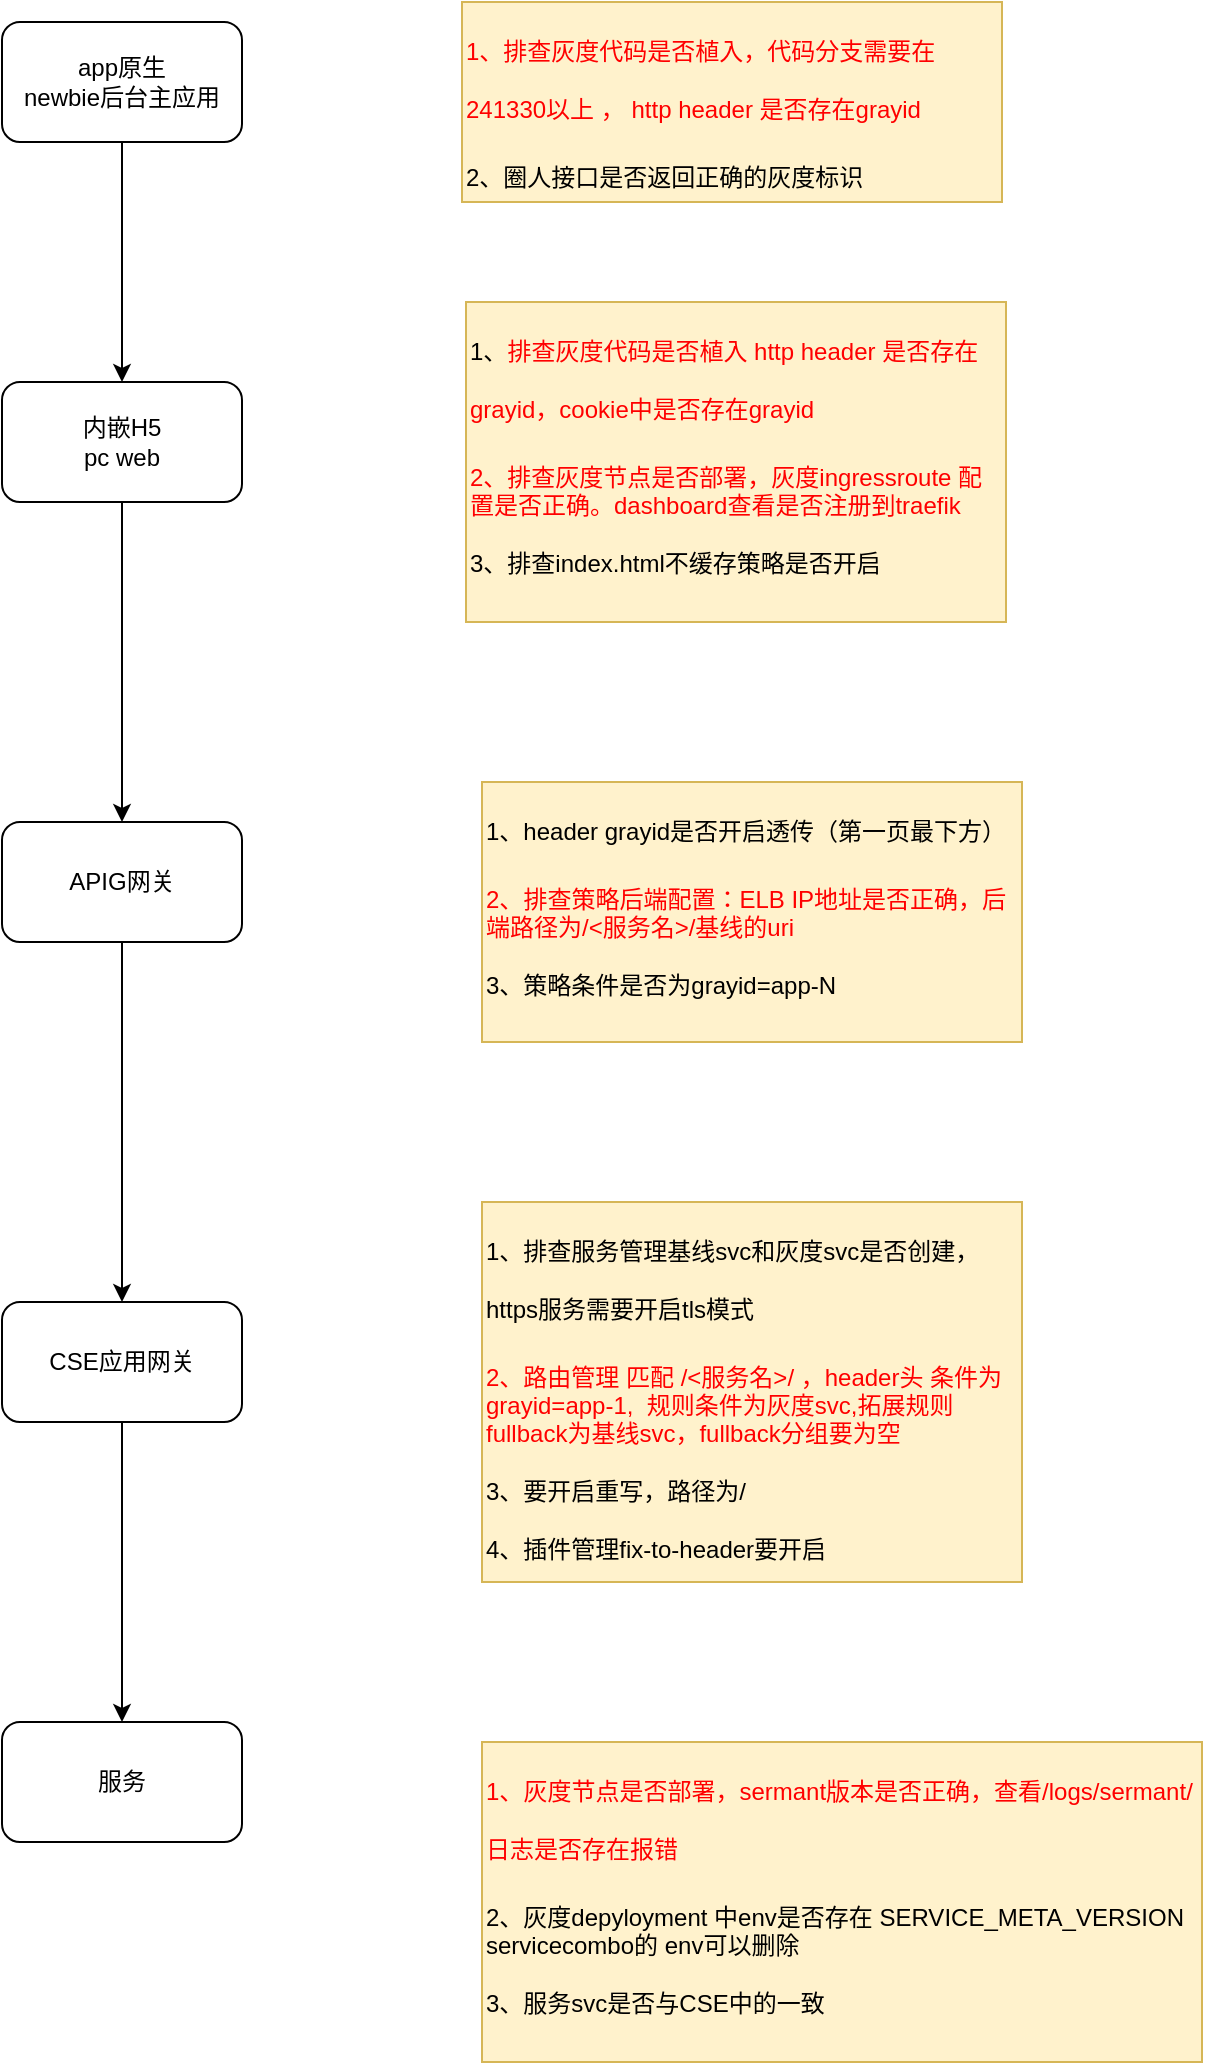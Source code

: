 <mxfile version="25.0.1">
  <diagram name="Page-1" id="F86OygyVWi8BkhpHxUEH">
    <mxGraphModel dx="1434" dy="761" grid="1" gridSize="10" guides="1" tooltips="1" connect="1" arrows="1" fold="1" page="1" pageScale="1" pageWidth="850" pageHeight="1100" math="0" shadow="0">
      <root>
        <mxCell id="0" />
        <mxCell id="1" parent="0" />
        <mxCell id="IR3WwhwO9sCtkYni7cwP-3" value="" style="edgeStyle=orthogonalEdgeStyle;rounded=0;orthogonalLoop=1;jettySize=auto;html=1;" edge="1" parent="1" source="IR3WwhwO9sCtkYni7cwP-1" target="IR3WwhwO9sCtkYni7cwP-2">
          <mxGeometry relative="1" as="geometry" />
        </mxCell>
        <mxCell id="IR3WwhwO9sCtkYni7cwP-1" value="app原生&lt;div&gt;newbie后台主应用&lt;/div&gt;" style="rounded=1;whiteSpace=wrap;html=1;" vertex="1" parent="1">
          <mxGeometry x="230" y="70" width="120" height="60" as="geometry" />
        </mxCell>
        <mxCell id="IR3WwhwO9sCtkYni7cwP-5" value="" style="edgeStyle=orthogonalEdgeStyle;rounded=0;orthogonalLoop=1;jettySize=auto;html=1;" edge="1" parent="1" source="IR3WwhwO9sCtkYni7cwP-2" target="IR3WwhwO9sCtkYni7cwP-4">
          <mxGeometry relative="1" as="geometry" />
        </mxCell>
        <mxCell id="IR3WwhwO9sCtkYni7cwP-2" value="内嵌H5&lt;div&gt;pc web&lt;/div&gt;" style="rounded=1;whiteSpace=wrap;html=1;" vertex="1" parent="1">
          <mxGeometry x="230" y="250" width="120" height="60" as="geometry" />
        </mxCell>
        <mxCell id="IR3WwhwO9sCtkYni7cwP-21" value="" style="edgeStyle=orthogonalEdgeStyle;rounded=0;orthogonalLoop=1;jettySize=auto;html=1;" edge="1" parent="1" source="IR3WwhwO9sCtkYni7cwP-4" target="IR3WwhwO9sCtkYni7cwP-20">
          <mxGeometry relative="1" as="geometry" />
        </mxCell>
        <mxCell id="IR3WwhwO9sCtkYni7cwP-4" value="APIG网关" style="rounded=1;whiteSpace=wrap;html=1;" vertex="1" parent="1">
          <mxGeometry x="230" y="470" width="120" height="60" as="geometry" />
        </mxCell>
        <mxCell id="IR3WwhwO9sCtkYni7cwP-16" value="&lt;h1 style=&quot;margin-top: 0px;&quot;&gt;&lt;font color=&quot;#ff0000&quot;&gt;&lt;span style=&quot;background-color: initial; font-size: 12px; font-weight: normal;&quot;&gt;1、排查灰度代码是否植入，代码分支需要在&lt;/span&gt;&lt;span style=&quot;background-color: initial; font-size: 12px; font-weight: 400;&quot;&gt;241330以上 ，&lt;/span&gt;&lt;span style=&quot;background-color: initial; font-size: 12px; font-weight: normal;&quot;&gt;&amp;nbsp;http header 是否存在grayid&lt;/span&gt;&lt;/font&gt;&lt;/h1&gt;&lt;div&gt;&lt;span style=&quot;background-color: initial; font-size: 12px; font-weight: normal;&quot;&gt;2、圈人接口是否返回正确的灰度标识&lt;/span&gt;&lt;/div&gt;" style="text;html=1;whiteSpace=wrap;overflow=hidden;rounded=0;fillColor=#fff2cc;strokeColor=#d6b656;" vertex="1" parent="1">
          <mxGeometry x="460" y="60" width="270" height="100" as="geometry" />
        </mxCell>
        <mxCell id="IR3WwhwO9sCtkYni7cwP-17" value="&lt;h1 style=&quot;margin-top: 0px;&quot;&gt;&lt;span style=&quot;background-color: initial; font-size: 12px; font-weight: normal;&quot;&gt;1、&lt;font color=&quot;#ff0000&quot;&gt;排查灰度代码是否植入 http header 是否存在grayid，cookie中是否存在grayid&lt;/font&gt;&lt;/span&gt;&lt;/h1&gt;&lt;div&gt;&lt;span style=&quot;background-color: initial; font-size: 12px; font-weight: normal;&quot;&gt;&lt;font color=&quot;#ff0000&quot;&gt;2、排查灰度节点是否部署，灰度ingressroute 配置是否正确。dashboard查看是否注册到traefik&lt;/font&gt;&lt;/span&gt;&lt;/div&gt;&lt;div&gt;&lt;span style=&quot;background-color: initial; font-size: 12px; font-weight: normal;&quot;&gt;&lt;br&gt;&lt;/span&gt;&lt;/div&gt;&lt;div&gt;3、排查index.html不缓存策略是否开启&lt;/div&gt;" style="text;html=1;whiteSpace=wrap;overflow=hidden;rounded=0;fillColor=#fff2cc;strokeColor=#d6b656;" vertex="1" parent="1">
          <mxGeometry x="462" y="210" width="270" height="160" as="geometry" />
        </mxCell>
        <mxCell id="IR3WwhwO9sCtkYni7cwP-27" value="" style="edgeStyle=orthogonalEdgeStyle;rounded=0;orthogonalLoop=1;jettySize=auto;html=1;" edge="1" parent="1" source="IR3WwhwO9sCtkYni7cwP-20" target="IR3WwhwO9sCtkYni7cwP-26">
          <mxGeometry relative="1" as="geometry" />
        </mxCell>
        <mxCell id="IR3WwhwO9sCtkYni7cwP-20" value="CSE应用网关" style="rounded=1;whiteSpace=wrap;html=1;" vertex="1" parent="1">
          <mxGeometry x="230" y="710" width="120" height="60" as="geometry" />
        </mxCell>
        <mxCell id="IR3WwhwO9sCtkYni7cwP-22" value="&lt;h1 style=&quot;margin-top: 0px;&quot;&gt;&lt;span style=&quot;font-size: 12px; font-weight: 400;&quot;&gt;1、header grayid是否开启透传（第一页最下方）&lt;/span&gt;&lt;/h1&gt;&lt;div&gt;&lt;font color=&quot;#ff0000&quot;&gt;&lt;span style=&quot;font-size: 12px; font-weight: 400;&quot;&gt;2、&lt;/span&gt;&lt;span style=&quot;background-color: initial;&quot;&gt;排查策略后端配置：ELB IP地址是否正确，后端路径为/&amp;lt;服务名&amp;gt;/基线的uri&amp;nbsp;&lt;/span&gt;&lt;/font&gt;&lt;/div&gt;&lt;div&gt;&lt;span style=&quot;background-color: initial;&quot;&gt;&lt;br&gt;&lt;/span&gt;&lt;/div&gt;&lt;div&gt;&lt;span style=&quot;background-color: initial;&quot;&gt;3、策略条件是否为grayid=app-N&lt;/span&gt;&lt;/div&gt;" style="text;html=1;whiteSpace=wrap;overflow=hidden;rounded=0;fillColor=#fff2cc;strokeColor=#d6b656;" vertex="1" parent="1">
          <mxGeometry x="470" y="450" width="270" height="130" as="geometry" />
        </mxCell>
        <mxCell id="IR3WwhwO9sCtkYni7cwP-24" value="&lt;h1 style=&quot;margin-top: 0px;&quot;&gt;&lt;span style=&quot;font-size: 12px; font-weight: 400;&quot;&gt;1、排查服务管理基线svc和灰度svc是否创建，https服务需要开启tls模式&lt;/span&gt;&lt;/h1&gt;&lt;div&gt;&lt;span style=&quot;font-size: 12px; font-weight: 400;&quot;&gt;&lt;font color=&quot;#ff0000&quot;&gt;2、路由管理 匹配 /&amp;lt;服务名&amp;gt;/ ，header头 条件为 grayid=app-1,&amp;nbsp; 规则条件为灰度svc,拓展规则fullback为基线svc，fullback分组要为空&lt;/font&gt;&lt;/span&gt;&lt;/div&gt;&lt;div&gt;&lt;span style=&quot;font-size: 12px; font-weight: 400;&quot;&gt;&amp;nbsp;&lt;/span&gt;&lt;/div&gt;&lt;div&gt;&lt;span style=&quot;font-size: 12px; font-weight: 400;&quot;&gt;3、要开启重写，路径为/&lt;/span&gt;&lt;/div&gt;&lt;div&gt;&lt;span style=&quot;font-size: 12px; font-weight: 400;&quot;&gt;&lt;br&gt;&lt;/span&gt;&lt;/div&gt;&lt;div&gt;&lt;span style=&quot;font-size: 12px; font-weight: 400;&quot;&gt;4、插件管理fix-to-header要开启&lt;/span&gt;&lt;/div&gt;&lt;div&gt;&lt;span style=&quot;font-size: 12px; font-weight: 400;&quot;&gt;&lt;br&gt;&lt;/span&gt;&lt;/div&gt;" style="text;html=1;whiteSpace=wrap;overflow=hidden;rounded=0;fillColor=#fff2cc;strokeColor=#d6b656;" vertex="1" parent="1">
          <mxGeometry x="470" y="660" width="270" height="190" as="geometry" />
        </mxCell>
        <mxCell id="IR3WwhwO9sCtkYni7cwP-26" value="服务" style="rounded=1;whiteSpace=wrap;html=1;" vertex="1" parent="1">
          <mxGeometry x="230" y="920" width="120" height="60" as="geometry" />
        </mxCell>
        <mxCell id="IR3WwhwO9sCtkYni7cwP-30" value="&lt;h1 style=&quot;margin-top: 0px;&quot;&gt;&lt;font color=&quot;#ff0000&quot;&gt;&lt;span style=&quot;font-size: 12px; font-weight: 400;&quot;&gt;1、&lt;/span&gt;&lt;span style=&quot;font-size: 12px; font-weight: 400; background-color: initial;&quot;&gt;灰度节点是否部署，sermant版本是否正确，查看/logs/sermant/ 日志是否存在报错&lt;/span&gt;&lt;/font&gt;&lt;/h1&gt;&lt;div&gt;2、灰度depyloyment 中env是否存在 SERVICE_META_VERSION&lt;/div&gt;&lt;div&gt;servicecombo的 env可以删除&lt;/div&gt;&lt;div&gt;&lt;br&gt;&lt;/div&gt;&lt;div&gt;3、服务svc是否与CSE中的一致&lt;/div&gt;" style="text;html=1;whiteSpace=wrap;overflow=hidden;rounded=0;fillColor=#fff2cc;strokeColor=#d6b656;" vertex="1" parent="1">
          <mxGeometry x="470" y="930" width="360" height="160" as="geometry" />
        </mxCell>
      </root>
    </mxGraphModel>
  </diagram>
</mxfile>
